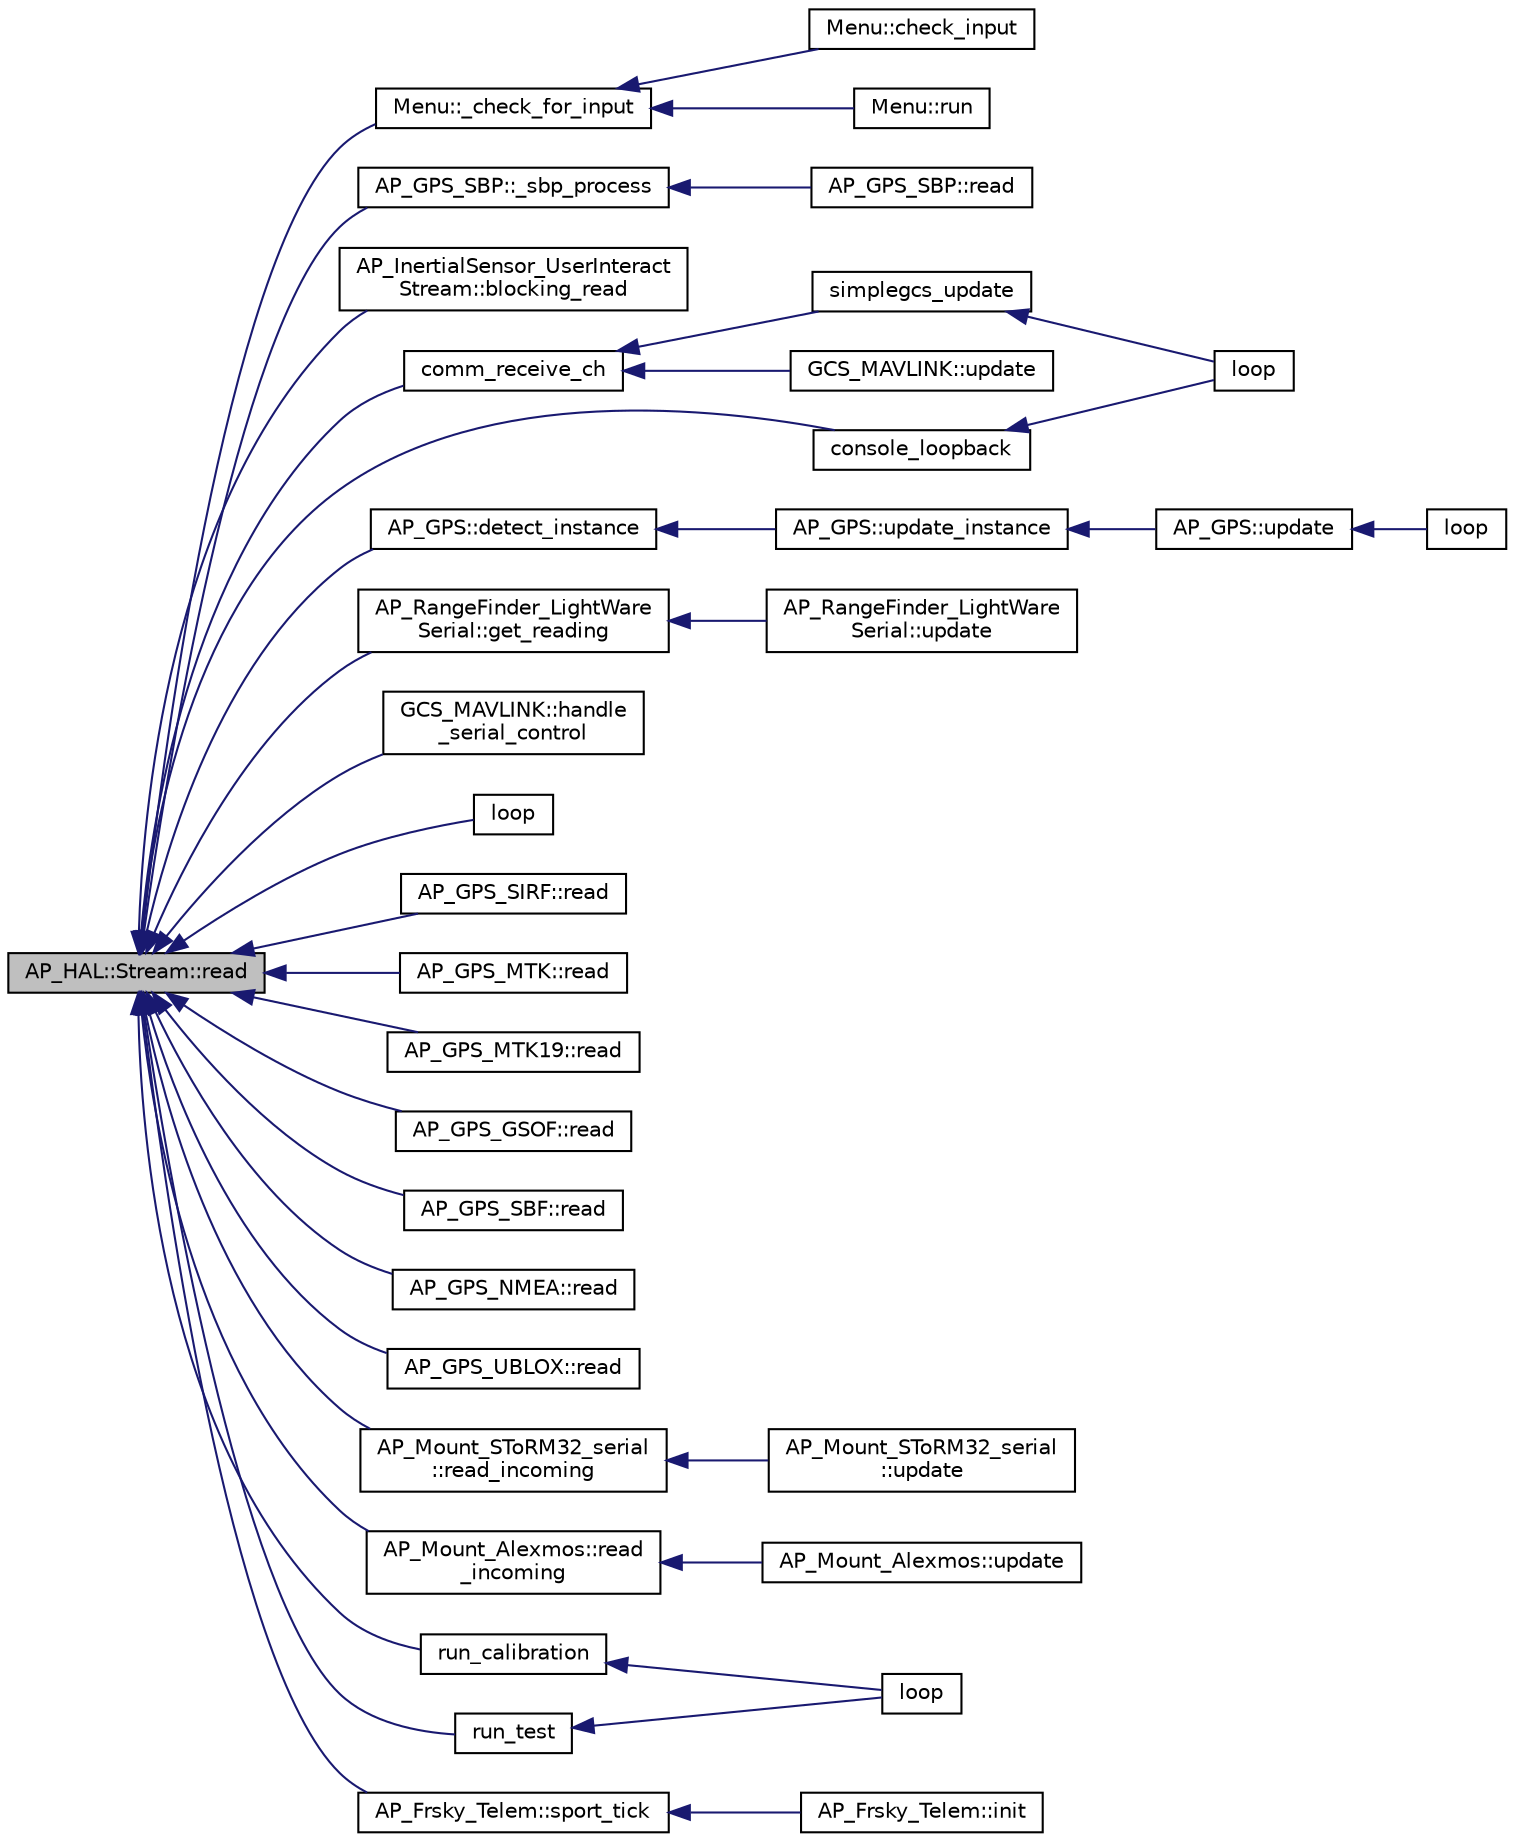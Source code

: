digraph "AP_HAL::Stream::read"
{
 // INTERACTIVE_SVG=YES
  edge [fontname="Helvetica",fontsize="10",labelfontname="Helvetica",labelfontsize="10"];
  node [fontname="Helvetica",fontsize="10",shape=record];
  rankdir="LR";
  Node1 [label="AP_HAL::Stream::read",height=0.2,width=0.4,color="black", fillcolor="grey75", style="filled", fontcolor="black"];
  Node1 -> Node2 [dir="back",color="midnightblue",fontsize="10",style="solid",fontname="Helvetica"];
  Node2 [label="Menu::_check_for_input",height=0.2,width=0.4,color="black", fillcolor="white", style="filled",URL="$classMenu.html#a3d751cb74f8f3d7a3e18218bc0c5ca0a"];
  Node2 -> Node3 [dir="back",color="midnightblue",fontsize="10",style="solid",fontname="Helvetica"];
  Node3 [label="Menu::check_input",height=0.2,width=0.4,color="black", fillcolor="white", style="filled",URL="$classMenu.html#a5ee8a65cae6ca12d570d5f665e2c665c"];
  Node2 -> Node4 [dir="back",color="midnightblue",fontsize="10",style="solid",fontname="Helvetica"];
  Node4 [label="Menu::run",height=0.2,width=0.4,color="black", fillcolor="white", style="filled",URL="$classMenu.html#a8424e0886499d6901c1d2406c568709c",tooltip="menu runner "];
  Node1 -> Node5 [dir="back",color="midnightblue",fontsize="10",style="solid",fontname="Helvetica"];
  Node5 [label="AP_GPS_SBP::_sbp_process",height=0.2,width=0.4,color="black", fillcolor="white", style="filled",URL="$classAP__GPS__SBP.html#ad6291fa91e5c338da770ffdfefb6cd8a"];
  Node5 -> Node6 [dir="back",color="midnightblue",fontsize="10",style="solid",fontname="Helvetica"];
  Node6 [label="AP_GPS_SBP::read",height=0.2,width=0.4,color="black", fillcolor="white", style="filled",URL="$classAP__GPS__SBP.html#a3fa95c1c1f83ad45a11a61d604e61d8d"];
  Node1 -> Node7 [dir="back",color="midnightblue",fontsize="10",style="solid",fontname="Helvetica"];
  Node7 [label="AP_InertialSensor_UserInteract\lStream::blocking_read",height=0.2,width=0.4,color="black", fillcolor="white", style="filled",URL="$classAP__InertialSensor__UserInteractStream.html#ad54f70bec8b0e4a8a2d3d4383de05c07"];
  Node1 -> Node8 [dir="back",color="midnightblue",fontsize="10",style="solid",fontname="Helvetica"];
  Node8 [label="comm_receive_ch",height=0.2,width=0.4,color="black", fillcolor="white", style="filled",URL="$GCS__MAVLink_8h.html#a34488d8c3ec2e467fd083707754001d3"];
  Node8 -> Node9 [dir="back",color="midnightblue",fontsize="10",style="solid",fontname="Helvetica"];
  Node9 [label="simplegcs_update",height=0.2,width=0.4,color="black", fillcolor="white", style="filled",URL="$simplegcs_8h.html#a0e026fc9b23210373846b25cc141486d"];
  Node9 -> Node10 [dir="back",color="midnightblue",fontsize="10",style="solid",fontname="Helvetica"];
  Node10 [label="loop",height=0.2,width=0.4,color="black", fillcolor="white", style="filled",URL="$GCS__Console_2examples_2Console_2Console_8cpp.html#a0b33edabd7f1c4e4a0bf32c67269be2f"];
  Node8 -> Node11 [dir="back",color="midnightblue",fontsize="10",style="solid",fontname="Helvetica"];
  Node11 [label="GCS_MAVLINK::update",height=0.2,width=0.4,color="black", fillcolor="white", style="filled",URL="$classGCS__MAVLINK.html#a289db0d1e6881d61f182e44c5ef6b09e"];
  Node1 -> Node12 [dir="back",color="midnightblue",fontsize="10",style="solid",fontname="Helvetica"];
  Node12 [label="console_loopback",height=0.2,width=0.4,color="black", fillcolor="white", style="filled",URL="$GCS__Console_2examples_2Console_2Console_8cpp.html#af448a11a75341cbf41bde0f0e10d459a"];
  Node12 -> Node10 [dir="back",color="midnightblue",fontsize="10",style="solid",fontname="Helvetica"];
  Node1 -> Node13 [dir="back",color="midnightblue",fontsize="10",style="solid",fontname="Helvetica"];
  Node13 [label="AP_GPS::detect_instance",height=0.2,width=0.4,color="black", fillcolor="white", style="filled",URL="$classAP__GPS.html#a4bdd5c70ed358b4147a58c7d09f040dd"];
  Node13 -> Node14 [dir="back",color="midnightblue",fontsize="10",style="solid",fontname="Helvetica"];
  Node14 [label="AP_GPS::update_instance",height=0.2,width=0.4,color="black", fillcolor="white", style="filled",URL="$classAP__GPS.html#a83302e8b52e5d01ae67375b3542eb460"];
  Node14 -> Node15 [dir="back",color="midnightblue",fontsize="10",style="solid",fontname="Helvetica"];
  Node15 [label="AP_GPS::update",height=0.2,width=0.4,color="black", fillcolor="white", style="filled",URL="$classAP__GPS.html#afe04427a47ab5e630cb979815abd911e"];
  Node15 -> Node16 [dir="back",color="midnightblue",fontsize="10",style="solid",fontname="Helvetica"];
  Node16 [label="loop",height=0.2,width=0.4,color="black", fillcolor="white", style="filled",URL="$GPS__AUTO__test_8cpp.html#afe461d27b9c48d5921c00d521181f12f"];
  Node1 -> Node17 [dir="back",color="midnightblue",fontsize="10",style="solid",fontname="Helvetica"];
  Node17 [label="AP_RangeFinder_LightWare\lSerial::get_reading",height=0.2,width=0.4,color="black", fillcolor="white", style="filled",URL="$classAP__RangeFinder__LightWareSerial.html#aaa10e6030ba1bbd8b8ab349a3d78eb1b"];
  Node17 -> Node18 [dir="back",color="midnightblue",fontsize="10",style="solid",fontname="Helvetica"];
  Node18 [label="AP_RangeFinder_LightWare\lSerial::update",height=0.2,width=0.4,color="black", fillcolor="white", style="filled",URL="$classAP__RangeFinder__LightWareSerial.html#af41994f15178d579a75658acb1de5dca"];
  Node1 -> Node19 [dir="back",color="midnightblue",fontsize="10",style="solid",fontname="Helvetica"];
  Node19 [label="GCS_MAVLINK::handle\l_serial_control",height=0.2,width=0.4,color="black", fillcolor="white", style="filled",URL="$classGCS__MAVLINK.html#adecc982b9dd27229f29b0756733ed137"];
  Node1 -> Node20 [dir="back",color="midnightblue",fontsize="10",style="solid",fontname="Helvetica"];
  Node20 [label="loop",height=0.2,width=0.4,color="black", fillcolor="white", style="filled",URL="$GPS__UBLOX__passthrough_8cpp.html#afe461d27b9c48d5921c00d521181f12f"];
  Node1 -> Node21 [dir="back",color="midnightblue",fontsize="10",style="solid",fontname="Helvetica"];
  Node21 [label="AP_GPS_SIRF::read",height=0.2,width=0.4,color="black", fillcolor="white", style="filled",URL="$classAP__GPS__SIRF.html#a8ce1b69e02ab95da6f4deff7abcf51b3"];
  Node1 -> Node22 [dir="back",color="midnightblue",fontsize="10",style="solid",fontname="Helvetica"];
  Node22 [label="AP_GPS_MTK::read",height=0.2,width=0.4,color="black", fillcolor="white", style="filled",URL="$classAP__GPS__MTK.html#a92d23465c7b621f93040fd304e9519ce"];
  Node1 -> Node23 [dir="back",color="midnightblue",fontsize="10",style="solid",fontname="Helvetica"];
  Node23 [label="AP_GPS_MTK19::read",height=0.2,width=0.4,color="black", fillcolor="white", style="filled",URL="$classAP__GPS__MTK19.html#a92f18f6ce5cbb0b091bbb4bbb6275350"];
  Node1 -> Node24 [dir="back",color="midnightblue",fontsize="10",style="solid",fontname="Helvetica"];
  Node24 [label="AP_GPS_GSOF::read",height=0.2,width=0.4,color="black", fillcolor="white", style="filled",URL="$classAP__GPS__GSOF.html#a05f0d6c9ab14dda532ecdb6882029284"];
  Node1 -> Node25 [dir="back",color="midnightblue",fontsize="10",style="solid",fontname="Helvetica"];
  Node25 [label="AP_GPS_SBF::read",height=0.2,width=0.4,color="black", fillcolor="white", style="filled",URL="$classAP__GPS__SBF.html#a5d9c1999aa212fff0587dad4b306c97d"];
  Node1 -> Node26 [dir="back",color="midnightblue",fontsize="10",style="solid",fontname="Helvetica"];
  Node26 [label="AP_GPS_NMEA::read",height=0.2,width=0.4,color="black", fillcolor="white", style="filled",URL="$classAP__GPS__NMEA.html#a57afd3ecfcdc92db462c09e55399fa91"];
  Node1 -> Node27 [dir="back",color="midnightblue",fontsize="10",style="solid",fontname="Helvetica"];
  Node27 [label="AP_GPS_UBLOX::read",height=0.2,width=0.4,color="black", fillcolor="white", style="filled",URL="$classAP__GPS__UBLOX.html#a09825f5ca37ee9bdb5e0939a4073a84e"];
  Node1 -> Node28 [dir="back",color="midnightblue",fontsize="10",style="solid",fontname="Helvetica"];
  Node28 [label="AP_Mount_SToRM32_serial\l::read_incoming",height=0.2,width=0.4,color="black", fillcolor="white", style="filled",URL="$classAP__Mount__SToRM32__serial.html#a509ce7608cc57e2db87e0532a1fdb8dd"];
  Node28 -> Node29 [dir="back",color="midnightblue",fontsize="10",style="solid",fontname="Helvetica"];
  Node29 [label="AP_Mount_SToRM32_serial\l::update",height=0.2,width=0.4,color="black", fillcolor="white", style="filled",URL="$classAP__Mount__SToRM32__serial.html#a0e8996b1bfa413cf9fbaef55e5bb0fb4"];
  Node1 -> Node30 [dir="back",color="midnightblue",fontsize="10",style="solid",fontname="Helvetica"];
  Node30 [label="AP_Mount_Alexmos::read\l_incoming",height=0.2,width=0.4,color="black", fillcolor="white", style="filled",URL="$classAP__Mount__Alexmos.html#ae8cbf59b4d11fb8f9d74e9283c6173df"];
  Node30 -> Node31 [dir="back",color="midnightblue",fontsize="10",style="solid",fontname="Helvetica"];
  Node31 [label="AP_Mount_Alexmos::update",height=0.2,width=0.4,color="black", fillcolor="white", style="filled",URL="$classAP__Mount__Alexmos.html#ad6fa0fd652a1401e0c9d791ad9399b67"];
  Node1 -> Node32 [dir="back",color="midnightblue",fontsize="10",style="solid",fontname="Helvetica"];
  Node32 [label="run_calibration",height=0.2,width=0.4,color="black", fillcolor="white", style="filled",URL="$INS__generic_8cpp.html#a2678ad991b638bbaac0ea234cdc5d60b"];
  Node32 -> Node33 [dir="back",color="midnightblue",fontsize="10",style="solid",fontname="Helvetica"];
  Node33 [label="loop",height=0.2,width=0.4,color="black", fillcolor="white", style="filled",URL="$INS__generic_8cpp.html#a0b33edabd7f1c4e4a0bf32c67269be2f"];
  Node1 -> Node34 [dir="back",color="midnightblue",fontsize="10",style="solid",fontname="Helvetica"];
  Node34 [label="run_test",height=0.2,width=0.4,color="black", fillcolor="white", style="filled",URL="$INS__generic_8cpp.html#a176571c2fafdc1ba62438a006aa33f23"];
  Node34 -> Node33 [dir="back",color="midnightblue",fontsize="10",style="solid",fontname="Helvetica"];
  Node1 -> Node35 [dir="back",color="midnightblue",fontsize="10",style="solid",fontname="Helvetica"];
  Node35 [label="AP_Frsky_Telem::sport_tick",height=0.2,width=0.4,color="black", fillcolor="white", style="filled",URL="$classAP__Frsky__Telem.html#a89ada57d816dfa4246726c17aa7fd32f"];
  Node35 -> Node36 [dir="back",color="midnightblue",fontsize="10",style="solid",fontname="Helvetica"];
  Node36 [label="AP_Frsky_Telem::init",height=0.2,width=0.4,color="black", fillcolor="white", style="filled",URL="$classAP__Frsky__Telem.html#a081d1787f8ec08ca8c489fb5dc86393c"];
}
